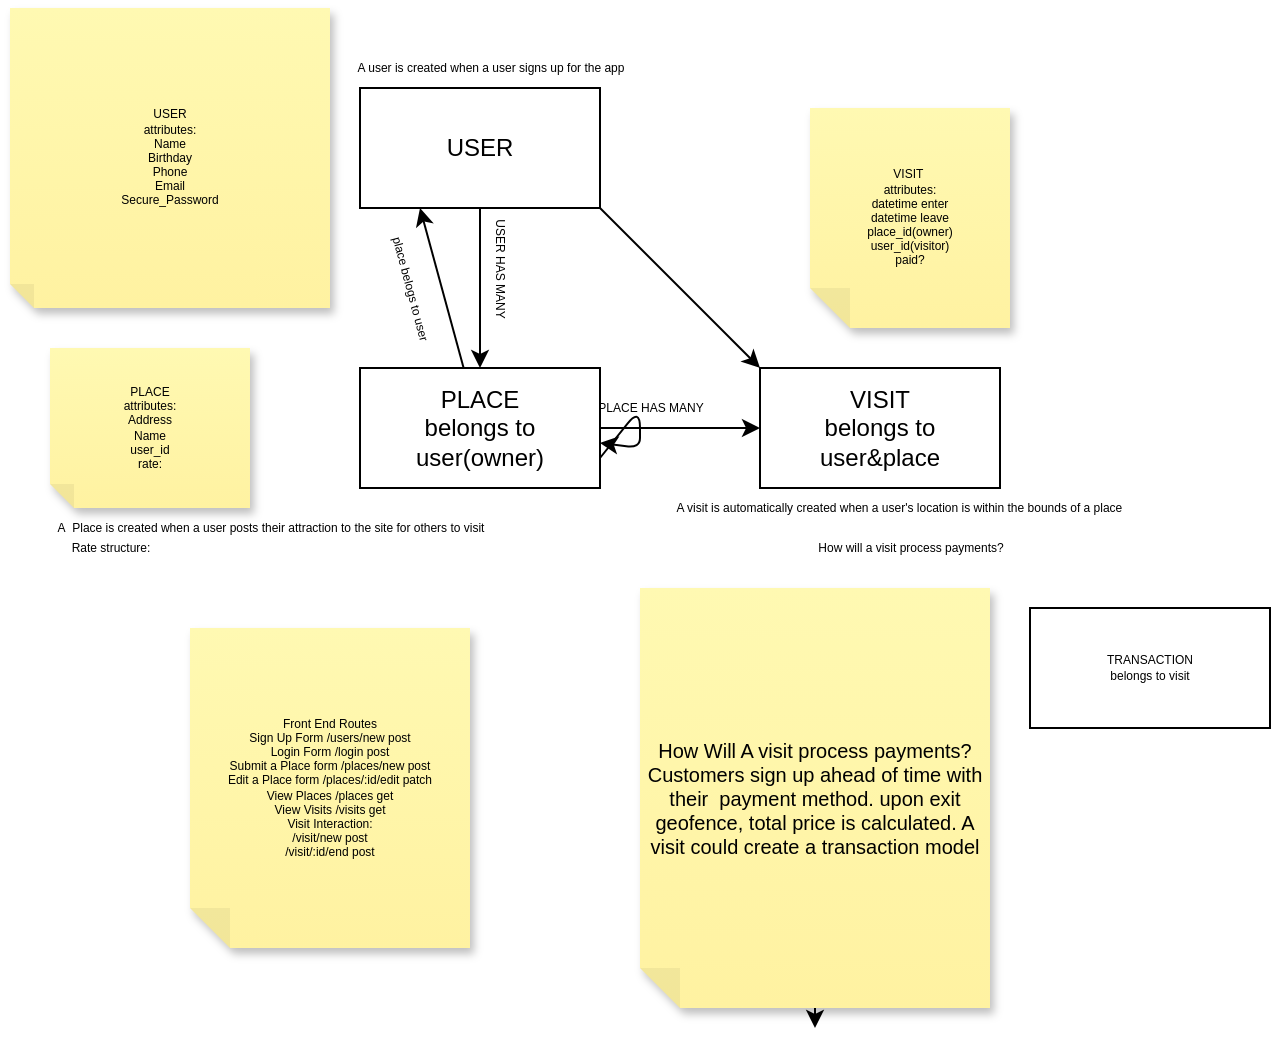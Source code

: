 <mxfile>
    <diagram id="Ecxp2tovQRVehOOdSJT5" name="Page-1">
        <mxGraphModel dx="1306" dy="622" grid="1" gridSize="10" guides="1" tooltips="1" connect="1" arrows="1" fold="1" page="1" pageScale="1" pageWidth="850" pageHeight="1100" math="0" shadow="0">
            <root>
                <mxCell id="0"/>
                <mxCell id="1" parent="0"/>
                <mxCell id="7" value="" style="edgeStyle=none;html=1;fontSize=6;" parent="1" source="2" target="6" edge="1">
                    <mxGeometry relative="1" as="geometry">
                        <Array as="points">
                            <mxPoint x="365" y="320"/>
                        </Array>
                    </mxGeometry>
                </mxCell>
                <mxCell id="13" style="edgeStyle=none;html=1;exitX=1;exitY=1;exitDx=0;exitDy=0;entryX=0;entryY=0;entryDx=0;entryDy=0;fontSize=6;" parent="1" source="2" target="11" edge="1">
                    <mxGeometry relative="1" as="geometry"/>
                </mxCell>
                <mxCell id="2" value="USER&lt;br&gt;" style="whiteSpace=wrap;html=1;" parent="1" vertex="1">
                    <mxGeometry x="305" y="220" width="120" height="60" as="geometry"/>
                </mxCell>
                <mxCell id="9" value="" style="edgeStyle=none;html=1;fontSize=6;entryX=0.25;entryY=1;entryDx=0;entryDy=0;" parent="1" source="6" target="2" edge="1">
                    <mxGeometry relative="1" as="geometry"/>
                </mxCell>
                <mxCell id="12" value="" style="edgeStyle=none;html=1;fontSize=6;" parent="1" source="6" target="11" edge="1">
                    <mxGeometry relative="1" as="geometry"/>
                </mxCell>
                <mxCell id="6" value="PLACE&lt;br&gt;belongs to user(owner)" style="whiteSpace=wrap;html=1;" parent="1" vertex="1">
                    <mxGeometry x="305" y="360" width="120" height="60" as="geometry"/>
                </mxCell>
                <mxCell id="8" value="USER HAS MANY" style="text;html=1;align=center;verticalAlign=middle;resizable=0;points=[];autosize=1;strokeColor=none;fillColor=none;fontSize=6;rotation=90;" parent="1" vertex="1">
                    <mxGeometry x="340" y="300" width="70" height="20" as="geometry"/>
                </mxCell>
                <mxCell id="10" value="place belogs to user" style="text;html=1;align=center;verticalAlign=middle;resizable=0;points=[];autosize=1;strokeColor=none;fillColor=none;fontSize=6;rotation=75;" parent="1" vertex="1">
                    <mxGeometry x="290" y="310" width="80" height="20" as="geometry"/>
                </mxCell>
                <mxCell id="11" value="VISIT&lt;br&gt;belongs to user&amp;amp;place" style="whiteSpace=wrap;html=1;" parent="1" vertex="1">
                    <mxGeometry x="505" y="360" width="120" height="60" as="geometry"/>
                </mxCell>
                <mxCell id="14" value="PLACE HAS MANY" style="text;html=1;align=center;verticalAlign=middle;resizable=0;points=[];autosize=1;strokeColor=none;fillColor=none;fontSize=6;" parent="1" vertex="1">
                    <mxGeometry x="410" y="370" width="80" height="20" as="geometry"/>
                </mxCell>
                <mxCell id="15" value="A visit is automatically created when a user's location is within the bounds of a place&amp;nbsp;" style="text;html=1;align=center;verticalAlign=middle;resizable=0;points=[];autosize=1;strokeColor=none;fillColor=none;fontSize=6;" parent="1" vertex="1">
                    <mxGeometry x="450" y="420" width="250" height="20" as="geometry"/>
                </mxCell>
                <mxCell id="16" value="A&amp;nbsp; Place is created when a user posts their attraction to the site for others to visit" style="text;html=1;align=center;verticalAlign=middle;resizable=0;points=[];autosize=1;strokeColor=none;fillColor=none;fontSize=6;" parent="1" vertex="1">
                    <mxGeometry x="140" y="430" width="240" height="20" as="geometry"/>
                </mxCell>
                <mxCell id="18" value="PLACE&lt;br&gt;attributes:&lt;br&gt;Address&lt;br&gt;Name&lt;br&gt;user_id&lt;br&gt;rate:" style="shape=note;whiteSpace=wrap;html=1;backgroundOutline=1;fontColor=#000000;darkOpacity=0.05;fillColor=#FFF9B2;strokeColor=none;fillStyle=solid;direction=west;gradientDirection=north;gradientColor=#FFF2A1;shadow=1;size=12;pointerEvents=1;fontSize=6;" parent="1" vertex="1">
                    <mxGeometry x="150" y="350" width="100" height="80" as="geometry"/>
                </mxCell>
                <mxCell id="19" value="USER&lt;br&gt;attributes:&lt;br&gt;Name&lt;br&gt;Birthday&lt;br&gt;Phone&lt;br&gt;Email&lt;br&gt;Secure_Password" style="shape=note;whiteSpace=wrap;html=1;backgroundOutline=1;fontColor=#000000;darkOpacity=0.05;fillColor=#FFF9B2;strokeColor=none;fillStyle=solid;direction=west;gradientDirection=north;gradientColor=#FFF2A1;shadow=1;size=12;pointerEvents=1;fontSize=6;" parent="1" vertex="1">
                    <mxGeometry x="130" y="180" width="160" height="150" as="geometry"/>
                </mxCell>
                <mxCell id="22" value="VISIT&amp;nbsp;&lt;br&gt;attributes:&lt;br&gt;datetime enter&lt;br&gt;datetime leave&lt;br&gt;place_id(owner)&lt;br&gt;user_id(visitor)&lt;br&gt;paid?&lt;br&gt;" style="shape=note;whiteSpace=wrap;html=1;backgroundOutline=1;fontColor=#000000;darkOpacity=0.05;fillColor=#FFF9B2;strokeColor=none;fillStyle=solid;direction=west;gradientDirection=north;gradientColor=#FFF2A1;shadow=1;size=20;pointerEvents=1;fontSize=6;" parent="1" vertex="1">
                    <mxGeometry x="530" y="230" width="100" height="110" as="geometry"/>
                </mxCell>
                <mxCell id="23" value="A user is created when a user signs up for the app&lt;br&gt;" style="text;html=1;align=center;verticalAlign=middle;resizable=0;points=[];autosize=1;strokeColor=none;fillColor=none;fontSize=6;" parent="1" vertex="1">
                    <mxGeometry x="290" y="200" width="160" height="20" as="geometry"/>
                </mxCell>
                <mxCell id="24" value="How will a visit process payments?" style="text;html=1;align=center;verticalAlign=middle;resizable=0;points=[];autosize=1;strokeColor=none;fillColor=none;fontSize=6;" parent="1" vertex="1">
                    <mxGeometry x="520" y="440" width="120" height="20" as="geometry"/>
                </mxCell>
                <mxCell id="26" value="Rate structure:" style="text;html=1;align=center;verticalAlign=middle;resizable=0;points=[];autosize=1;strokeColor=none;fillColor=none;fontSize=6;" parent="1" vertex="1">
                    <mxGeometry x="150" y="440" width="60" height="20" as="geometry"/>
                </mxCell>
                <mxCell id="32" value="" style="edgeStyle=none;html=1;fontSize=6;" parent="1" source="27" edge="1">
                    <mxGeometry relative="1" as="geometry">
                        <mxPoint x="532.5" y="690" as="targetPoint"/>
                    </mxGeometry>
                </mxCell>
                <mxCell id="27" value="&lt;font style=&quot;font-size: 10px;&quot;&gt;How Will A visit process payments?&lt;br&gt;Customers sign up ahead of time with their&amp;nbsp; payment method. upon exit geofence, total price is calculated. A visit could create a transaction model&lt;/font&gt;" style="shape=note;whiteSpace=wrap;html=1;backgroundOutline=1;fontColor=#000000;darkOpacity=0.05;fillColor=#FFF9B2;strokeColor=none;fillStyle=solid;direction=west;gradientDirection=north;gradientColor=#FFF2A1;shadow=1;size=20;pointerEvents=1;fontSize=6;" parent="1" vertex="1">
                    <mxGeometry x="445" y="470" width="175" height="210" as="geometry"/>
                </mxCell>
                <mxCell id="28" value="TRANSACTION&lt;br&gt;belongs to visit" style="whiteSpace=wrap;html=1;fontSize=6;" parent="1" vertex="1">
                    <mxGeometry x="640" y="480" width="120" height="60" as="geometry"/>
                </mxCell>
                <mxCell id="30" value="Front End Routes&lt;br&gt;Sign Up Form /users/new post&lt;br&gt;Login Form /login post&lt;br&gt;Submit a Place form /places/new post&lt;br&gt;Edit a Place form /places/:id/edit patch&lt;br&gt;View Places /places get&lt;br&gt;View Visits /visits get&lt;br&gt;Visit Interaction:&lt;br&gt;/visit/new post&lt;br&gt;/visit/:id/end post&lt;br&gt;" style="shape=note;whiteSpace=wrap;html=1;backgroundOutline=1;fontColor=#000000;darkOpacity=0.05;fillColor=#FFF9B2;strokeColor=none;fillStyle=solid;direction=west;gradientDirection=north;gradientColor=#FFF2A1;shadow=1;size=20;pointerEvents=1;fontSize=6;" parent="1" vertex="1">
                    <mxGeometry x="220" y="490" width="140" height="160" as="geometry"/>
                </mxCell>
                <mxCell id="33" style="edgeStyle=none;html=1;exitX=1;exitY=0.75;exitDx=0;exitDy=0;" parent="1" source="6" target="6" edge="1">
                    <mxGeometry relative="1" as="geometry"/>
                </mxCell>
            </root>
        </mxGraphModel>
    </diagram>
</mxfile>